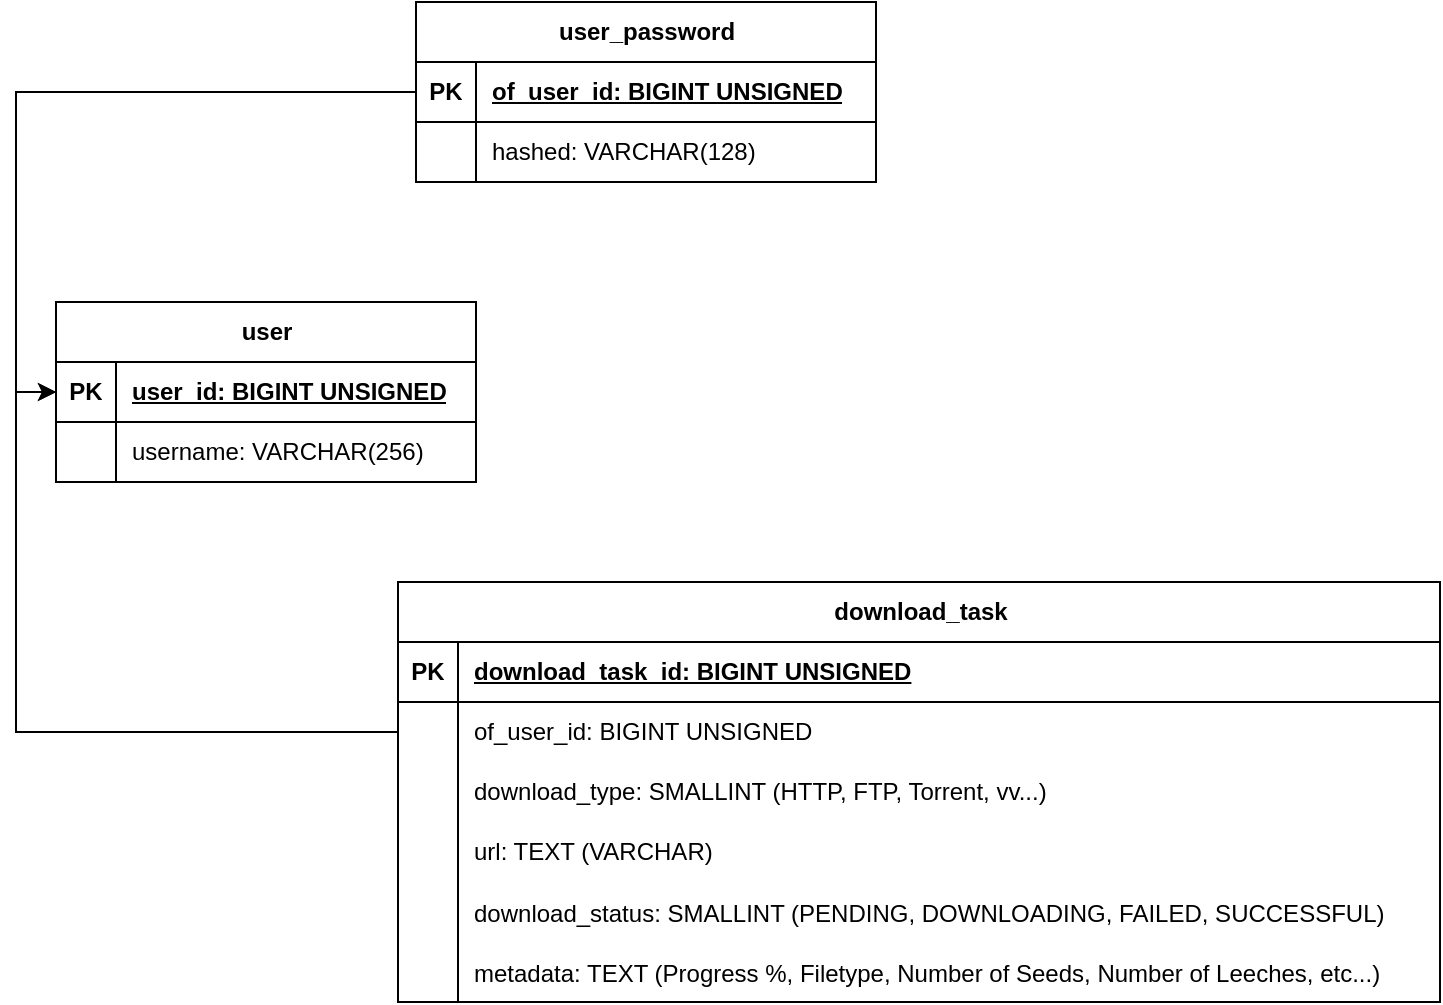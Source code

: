 <mxfile version="23.0.2" type="device">
  <diagram name="Page-1" id="IHpRnkIihQYm4nxnaE4s">
    <mxGraphModel dx="1242" dy="786" grid="1" gridSize="10" guides="1" tooltips="1" connect="1" arrows="1" fold="1" page="1" pageScale="1" pageWidth="827" pageHeight="1169" math="0" shadow="0">
      <root>
        <mxCell id="0" />
        <mxCell id="1" parent="0" />
        <mxCell id="MJkaUFt4E90lAfmwO7AU-5" value="user" style="shape=table;startSize=30;container=1;collapsible=1;childLayout=tableLayout;fixedRows=1;rowLines=0;fontStyle=1;align=center;resizeLast=1;html=1;" vertex="1" parent="1">
          <mxGeometry x="90" y="260" width="210" height="90" as="geometry" />
        </mxCell>
        <mxCell id="MJkaUFt4E90lAfmwO7AU-6" value="" style="shape=tableRow;horizontal=0;startSize=0;swimlaneHead=0;swimlaneBody=0;fillColor=none;collapsible=0;dropTarget=0;points=[[0,0.5],[1,0.5]];portConstraint=eastwest;top=0;left=0;right=0;bottom=1;" vertex="1" parent="MJkaUFt4E90lAfmwO7AU-5">
          <mxGeometry y="30" width="210" height="30" as="geometry" />
        </mxCell>
        <mxCell id="MJkaUFt4E90lAfmwO7AU-7" value="PK" style="shape=partialRectangle;connectable=0;fillColor=none;top=0;left=0;bottom=0;right=0;fontStyle=1;overflow=hidden;whiteSpace=wrap;html=1;" vertex="1" parent="MJkaUFt4E90lAfmwO7AU-6">
          <mxGeometry width="30" height="30" as="geometry">
            <mxRectangle width="30" height="30" as="alternateBounds" />
          </mxGeometry>
        </mxCell>
        <mxCell id="MJkaUFt4E90lAfmwO7AU-8" value="user_id: BIGINT UNSIGNED" style="shape=partialRectangle;connectable=0;fillColor=none;top=0;left=0;bottom=0;right=0;align=left;spacingLeft=6;fontStyle=5;overflow=hidden;whiteSpace=wrap;html=1;" vertex="1" parent="MJkaUFt4E90lAfmwO7AU-6">
          <mxGeometry x="30" width="180" height="30" as="geometry">
            <mxRectangle width="180" height="30" as="alternateBounds" />
          </mxGeometry>
        </mxCell>
        <mxCell id="MJkaUFt4E90lAfmwO7AU-9" value="" style="shape=tableRow;horizontal=0;startSize=0;swimlaneHead=0;swimlaneBody=0;fillColor=none;collapsible=0;dropTarget=0;points=[[0,0.5],[1,0.5]];portConstraint=eastwest;top=0;left=0;right=0;bottom=0;" vertex="1" parent="MJkaUFt4E90lAfmwO7AU-5">
          <mxGeometry y="60" width="210" height="30" as="geometry" />
        </mxCell>
        <mxCell id="MJkaUFt4E90lAfmwO7AU-10" value="" style="shape=partialRectangle;connectable=0;fillColor=none;top=0;left=0;bottom=0;right=0;editable=1;overflow=hidden;whiteSpace=wrap;html=1;" vertex="1" parent="MJkaUFt4E90lAfmwO7AU-9">
          <mxGeometry width="30" height="30" as="geometry">
            <mxRectangle width="30" height="30" as="alternateBounds" />
          </mxGeometry>
        </mxCell>
        <mxCell id="MJkaUFt4E90lAfmwO7AU-11" value="username: VARCHAR(256)" style="shape=partialRectangle;connectable=0;fillColor=none;top=0;left=0;bottom=0;right=0;align=left;spacingLeft=6;overflow=hidden;whiteSpace=wrap;html=1;" vertex="1" parent="MJkaUFt4E90lAfmwO7AU-9">
          <mxGeometry x="30" width="180" height="30" as="geometry">
            <mxRectangle width="180" height="30" as="alternateBounds" />
          </mxGeometry>
        </mxCell>
        <mxCell id="MJkaUFt4E90lAfmwO7AU-18" value="user_password" style="shape=table;startSize=30;container=1;collapsible=1;childLayout=tableLayout;fixedRows=1;rowLines=0;fontStyle=1;align=center;resizeLast=1;html=1;" vertex="1" parent="1">
          <mxGeometry x="270" y="110" width="230" height="90" as="geometry" />
        </mxCell>
        <mxCell id="MJkaUFt4E90lAfmwO7AU-19" value="" style="shape=tableRow;horizontal=0;startSize=0;swimlaneHead=0;swimlaneBody=0;fillColor=none;collapsible=0;dropTarget=0;points=[[0,0.5],[1,0.5]];portConstraint=eastwest;top=0;left=0;right=0;bottom=1;" vertex="1" parent="MJkaUFt4E90lAfmwO7AU-18">
          <mxGeometry y="30" width="230" height="30" as="geometry" />
        </mxCell>
        <mxCell id="MJkaUFt4E90lAfmwO7AU-20" value="PK" style="shape=partialRectangle;connectable=0;fillColor=none;top=0;left=0;bottom=0;right=0;fontStyle=1;overflow=hidden;whiteSpace=wrap;html=1;" vertex="1" parent="MJkaUFt4E90lAfmwO7AU-19">
          <mxGeometry width="30" height="30" as="geometry">
            <mxRectangle width="30" height="30" as="alternateBounds" />
          </mxGeometry>
        </mxCell>
        <mxCell id="MJkaUFt4E90lAfmwO7AU-21" value="of_user_id: BIGINT UNSIGNED" style="shape=partialRectangle;connectable=0;fillColor=none;top=0;left=0;bottom=0;right=0;align=left;spacingLeft=6;fontStyle=5;overflow=hidden;whiteSpace=wrap;html=1;" vertex="1" parent="MJkaUFt4E90lAfmwO7AU-19">
          <mxGeometry x="30" width="200" height="30" as="geometry">
            <mxRectangle width="200" height="30" as="alternateBounds" />
          </mxGeometry>
        </mxCell>
        <mxCell id="MJkaUFt4E90lAfmwO7AU-22" value="" style="shape=tableRow;horizontal=0;startSize=0;swimlaneHead=0;swimlaneBody=0;fillColor=none;collapsible=0;dropTarget=0;points=[[0,0.5],[1,0.5]];portConstraint=eastwest;top=0;left=0;right=0;bottom=0;" vertex="1" parent="MJkaUFt4E90lAfmwO7AU-18">
          <mxGeometry y="60" width="230" height="30" as="geometry" />
        </mxCell>
        <mxCell id="MJkaUFt4E90lAfmwO7AU-23" value="" style="shape=partialRectangle;connectable=0;fillColor=none;top=0;left=0;bottom=0;right=0;editable=1;overflow=hidden;whiteSpace=wrap;html=1;" vertex="1" parent="MJkaUFt4E90lAfmwO7AU-22">
          <mxGeometry width="30" height="30" as="geometry">
            <mxRectangle width="30" height="30" as="alternateBounds" />
          </mxGeometry>
        </mxCell>
        <mxCell id="MJkaUFt4E90lAfmwO7AU-24" value="hashed: VARCHAR(128)" style="shape=partialRectangle;connectable=0;fillColor=none;top=0;left=0;bottom=0;right=0;align=left;spacingLeft=6;overflow=hidden;whiteSpace=wrap;html=1;" vertex="1" parent="MJkaUFt4E90lAfmwO7AU-22">
          <mxGeometry x="30" width="200" height="30" as="geometry">
            <mxRectangle width="200" height="30" as="alternateBounds" />
          </mxGeometry>
        </mxCell>
        <mxCell id="MJkaUFt4E90lAfmwO7AU-31" style="edgeStyle=orthogonalEdgeStyle;rounded=0;orthogonalLoop=1;jettySize=auto;html=1;exitX=0;exitY=0.5;exitDx=0;exitDy=0;entryX=0;entryY=0.5;entryDx=0;entryDy=0;" edge="1" parent="1" source="MJkaUFt4E90lAfmwO7AU-19" target="MJkaUFt4E90lAfmwO7AU-6">
          <mxGeometry relative="1" as="geometry" />
        </mxCell>
        <mxCell id="MJkaUFt4E90lAfmwO7AU-32" value="download_task" style="shape=table;startSize=30;container=1;collapsible=1;childLayout=tableLayout;fixedRows=1;rowLines=0;fontStyle=1;align=center;resizeLast=1;html=1;" vertex="1" parent="1">
          <mxGeometry x="261" y="400" width="521" height="210" as="geometry" />
        </mxCell>
        <mxCell id="MJkaUFt4E90lAfmwO7AU-33" value="" style="shape=tableRow;horizontal=0;startSize=0;swimlaneHead=0;swimlaneBody=0;fillColor=none;collapsible=0;dropTarget=0;points=[[0,0.5],[1,0.5]];portConstraint=eastwest;top=0;left=0;right=0;bottom=1;" vertex="1" parent="MJkaUFt4E90lAfmwO7AU-32">
          <mxGeometry y="30" width="521" height="30" as="geometry" />
        </mxCell>
        <mxCell id="MJkaUFt4E90lAfmwO7AU-34" value="PK" style="shape=partialRectangle;connectable=0;fillColor=none;top=0;left=0;bottom=0;right=0;fontStyle=1;overflow=hidden;whiteSpace=wrap;html=1;" vertex="1" parent="MJkaUFt4E90lAfmwO7AU-33">
          <mxGeometry width="30" height="30" as="geometry">
            <mxRectangle width="30" height="30" as="alternateBounds" />
          </mxGeometry>
        </mxCell>
        <mxCell id="MJkaUFt4E90lAfmwO7AU-35" value="download_task_id: BIGINT UNSIGNED" style="shape=partialRectangle;connectable=0;fillColor=none;top=0;left=0;bottom=0;right=0;align=left;spacingLeft=6;fontStyle=5;overflow=hidden;whiteSpace=wrap;html=1;" vertex="1" parent="MJkaUFt4E90lAfmwO7AU-33">
          <mxGeometry x="30" width="491" height="30" as="geometry">
            <mxRectangle width="491" height="30" as="alternateBounds" />
          </mxGeometry>
        </mxCell>
        <mxCell id="MJkaUFt4E90lAfmwO7AU-36" value="" style="shape=tableRow;horizontal=0;startSize=0;swimlaneHead=0;swimlaneBody=0;fillColor=none;collapsible=0;dropTarget=0;points=[[0,0.5],[1,0.5]];portConstraint=eastwest;top=0;left=0;right=0;bottom=0;" vertex="1" parent="MJkaUFt4E90lAfmwO7AU-32">
          <mxGeometry y="60" width="521" height="30" as="geometry" />
        </mxCell>
        <mxCell id="MJkaUFt4E90lAfmwO7AU-37" value="" style="shape=partialRectangle;connectable=0;fillColor=none;top=0;left=0;bottom=0;right=0;editable=1;overflow=hidden;whiteSpace=wrap;html=1;" vertex="1" parent="MJkaUFt4E90lAfmwO7AU-36">
          <mxGeometry width="30" height="30" as="geometry">
            <mxRectangle width="30" height="30" as="alternateBounds" />
          </mxGeometry>
        </mxCell>
        <mxCell id="MJkaUFt4E90lAfmwO7AU-38" value="of_user_id: BIGINT UNSIGNED" style="shape=partialRectangle;connectable=0;fillColor=none;top=0;left=0;bottom=0;right=0;align=left;spacingLeft=6;overflow=hidden;whiteSpace=wrap;html=1;" vertex="1" parent="MJkaUFt4E90lAfmwO7AU-36">
          <mxGeometry x="30" width="491" height="30" as="geometry">
            <mxRectangle width="491" height="30" as="alternateBounds" />
          </mxGeometry>
        </mxCell>
        <mxCell id="MJkaUFt4E90lAfmwO7AU-39" value="" style="shape=tableRow;horizontal=0;startSize=0;swimlaneHead=0;swimlaneBody=0;fillColor=none;collapsible=0;dropTarget=0;points=[[0,0.5],[1,0.5]];portConstraint=eastwest;top=0;left=0;right=0;bottom=0;" vertex="1" parent="MJkaUFt4E90lAfmwO7AU-32">
          <mxGeometry y="90" width="521" height="30" as="geometry" />
        </mxCell>
        <mxCell id="MJkaUFt4E90lAfmwO7AU-40" value="" style="shape=partialRectangle;connectable=0;fillColor=none;top=0;left=0;bottom=0;right=0;editable=1;overflow=hidden;whiteSpace=wrap;html=1;" vertex="1" parent="MJkaUFt4E90lAfmwO7AU-39">
          <mxGeometry width="30" height="30" as="geometry">
            <mxRectangle width="30" height="30" as="alternateBounds" />
          </mxGeometry>
        </mxCell>
        <mxCell id="MJkaUFt4E90lAfmwO7AU-41" value="download_type: SMALLINT (HTTP, FTP, Torrent, vv...)" style="shape=partialRectangle;connectable=0;fillColor=none;top=0;left=0;bottom=0;right=0;align=left;spacingLeft=6;overflow=hidden;whiteSpace=wrap;html=1;" vertex="1" parent="MJkaUFt4E90lAfmwO7AU-39">
          <mxGeometry x="30" width="491" height="30" as="geometry">
            <mxRectangle width="491" height="30" as="alternateBounds" />
          </mxGeometry>
        </mxCell>
        <mxCell id="MJkaUFt4E90lAfmwO7AU-42" value="" style="shape=tableRow;horizontal=0;startSize=0;swimlaneHead=0;swimlaneBody=0;fillColor=none;collapsible=0;dropTarget=0;points=[[0,0.5],[1,0.5]];portConstraint=eastwest;top=0;left=0;right=0;bottom=0;" vertex="1" parent="MJkaUFt4E90lAfmwO7AU-32">
          <mxGeometry y="120" width="521" height="30" as="geometry" />
        </mxCell>
        <mxCell id="MJkaUFt4E90lAfmwO7AU-43" value="" style="shape=partialRectangle;connectable=0;fillColor=none;top=0;left=0;bottom=0;right=0;editable=1;overflow=hidden;whiteSpace=wrap;html=1;" vertex="1" parent="MJkaUFt4E90lAfmwO7AU-42">
          <mxGeometry width="30" height="30" as="geometry">
            <mxRectangle width="30" height="30" as="alternateBounds" />
          </mxGeometry>
        </mxCell>
        <mxCell id="MJkaUFt4E90lAfmwO7AU-44" value="url: TEXT (VARCHAR)" style="shape=partialRectangle;connectable=0;fillColor=none;top=0;left=0;bottom=0;right=0;align=left;spacingLeft=6;overflow=hidden;whiteSpace=wrap;html=1;" vertex="1" parent="MJkaUFt4E90lAfmwO7AU-42">
          <mxGeometry x="30" width="491" height="30" as="geometry">
            <mxRectangle width="491" height="30" as="alternateBounds" />
          </mxGeometry>
        </mxCell>
        <mxCell id="MJkaUFt4E90lAfmwO7AU-45" value="" style="shape=tableRow;horizontal=0;startSize=0;swimlaneHead=0;swimlaneBody=0;fillColor=none;collapsible=0;dropTarget=0;points=[[0,0.5],[1,0.5]];portConstraint=eastwest;top=0;left=0;right=0;bottom=0;" vertex="1" parent="MJkaUFt4E90lAfmwO7AU-32">
          <mxGeometry y="150" width="521" height="30" as="geometry" />
        </mxCell>
        <mxCell id="MJkaUFt4E90lAfmwO7AU-46" value="" style="shape=partialRectangle;connectable=0;fillColor=none;top=0;left=0;bottom=0;right=0;editable=1;overflow=hidden;" vertex="1" parent="MJkaUFt4E90lAfmwO7AU-45">
          <mxGeometry width="30" height="30" as="geometry">
            <mxRectangle width="30" height="30" as="alternateBounds" />
          </mxGeometry>
        </mxCell>
        <mxCell id="MJkaUFt4E90lAfmwO7AU-47" value="download_status: SMALLINT (PENDING, DOWNLOADING, FAILED, SUCCESSFUL)" style="shape=partialRectangle;connectable=0;fillColor=none;top=0;left=0;bottom=0;right=0;align=left;spacingLeft=6;overflow=hidden;" vertex="1" parent="MJkaUFt4E90lAfmwO7AU-45">
          <mxGeometry x="30" width="491" height="30" as="geometry">
            <mxRectangle width="491" height="30" as="alternateBounds" />
          </mxGeometry>
        </mxCell>
        <mxCell id="MJkaUFt4E90lAfmwO7AU-48" value="" style="shape=tableRow;horizontal=0;startSize=0;swimlaneHead=0;swimlaneBody=0;fillColor=none;collapsible=0;dropTarget=0;points=[[0,0.5],[1,0.5]];portConstraint=eastwest;top=0;left=0;right=0;bottom=0;" vertex="1" parent="MJkaUFt4E90lAfmwO7AU-32">
          <mxGeometry y="180" width="521" height="30" as="geometry" />
        </mxCell>
        <mxCell id="MJkaUFt4E90lAfmwO7AU-49" value="" style="shape=partialRectangle;connectable=0;fillColor=none;top=0;left=0;bottom=0;right=0;editable=1;overflow=hidden;" vertex="1" parent="MJkaUFt4E90lAfmwO7AU-48">
          <mxGeometry width="30" height="30" as="geometry">
            <mxRectangle width="30" height="30" as="alternateBounds" />
          </mxGeometry>
        </mxCell>
        <mxCell id="MJkaUFt4E90lAfmwO7AU-50" value="metadata: TEXT (Progress %, Filetype, Number of Seeds, Number of Leeches, etc...)" style="shape=partialRectangle;connectable=0;fillColor=none;top=0;left=0;bottom=0;right=0;align=left;spacingLeft=6;overflow=hidden;" vertex="1" parent="MJkaUFt4E90lAfmwO7AU-48">
          <mxGeometry x="30" width="491" height="30" as="geometry">
            <mxRectangle width="491" height="30" as="alternateBounds" />
          </mxGeometry>
        </mxCell>
        <mxCell id="MJkaUFt4E90lAfmwO7AU-51" style="edgeStyle=orthogonalEdgeStyle;rounded=0;orthogonalLoop=1;jettySize=auto;html=1;exitX=0;exitY=0.5;exitDx=0;exitDy=0;entryX=0;entryY=0.5;entryDx=0;entryDy=0;" edge="1" parent="1" source="MJkaUFt4E90lAfmwO7AU-36" target="MJkaUFt4E90lAfmwO7AU-6">
          <mxGeometry relative="1" as="geometry" />
        </mxCell>
      </root>
    </mxGraphModel>
  </diagram>
</mxfile>
